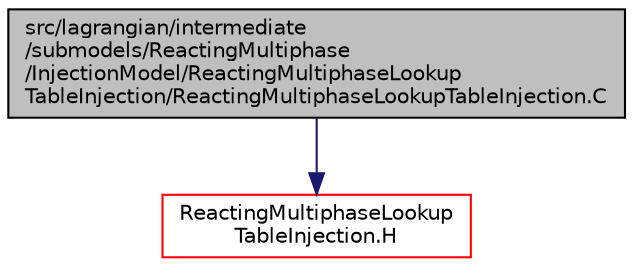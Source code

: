digraph "src/lagrangian/intermediate/submodels/ReactingMultiphase/InjectionModel/ReactingMultiphaseLookupTableInjection/ReactingMultiphaseLookupTableInjection.C"
{
  bgcolor="transparent";
  edge [fontname="Helvetica",fontsize="10",labelfontname="Helvetica",labelfontsize="10"];
  node [fontname="Helvetica",fontsize="10",shape=record];
  Node1 [label="src/lagrangian/intermediate\l/submodels/ReactingMultiphase\l/InjectionModel/ReactingMultiphaseLookup\lTableInjection/ReactingMultiphaseLookupTableInjection.C",height=0.2,width=0.4,color="black", fillcolor="grey75", style="filled", fontcolor="black"];
  Node1 -> Node2 [color="midnightblue",fontsize="10",style="solid",fontname="Helvetica"];
  Node2 [label="ReactingMultiphaseLookup\lTableInjection.H",height=0.2,width=0.4,color="red",URL="$a07010.html"];
}
